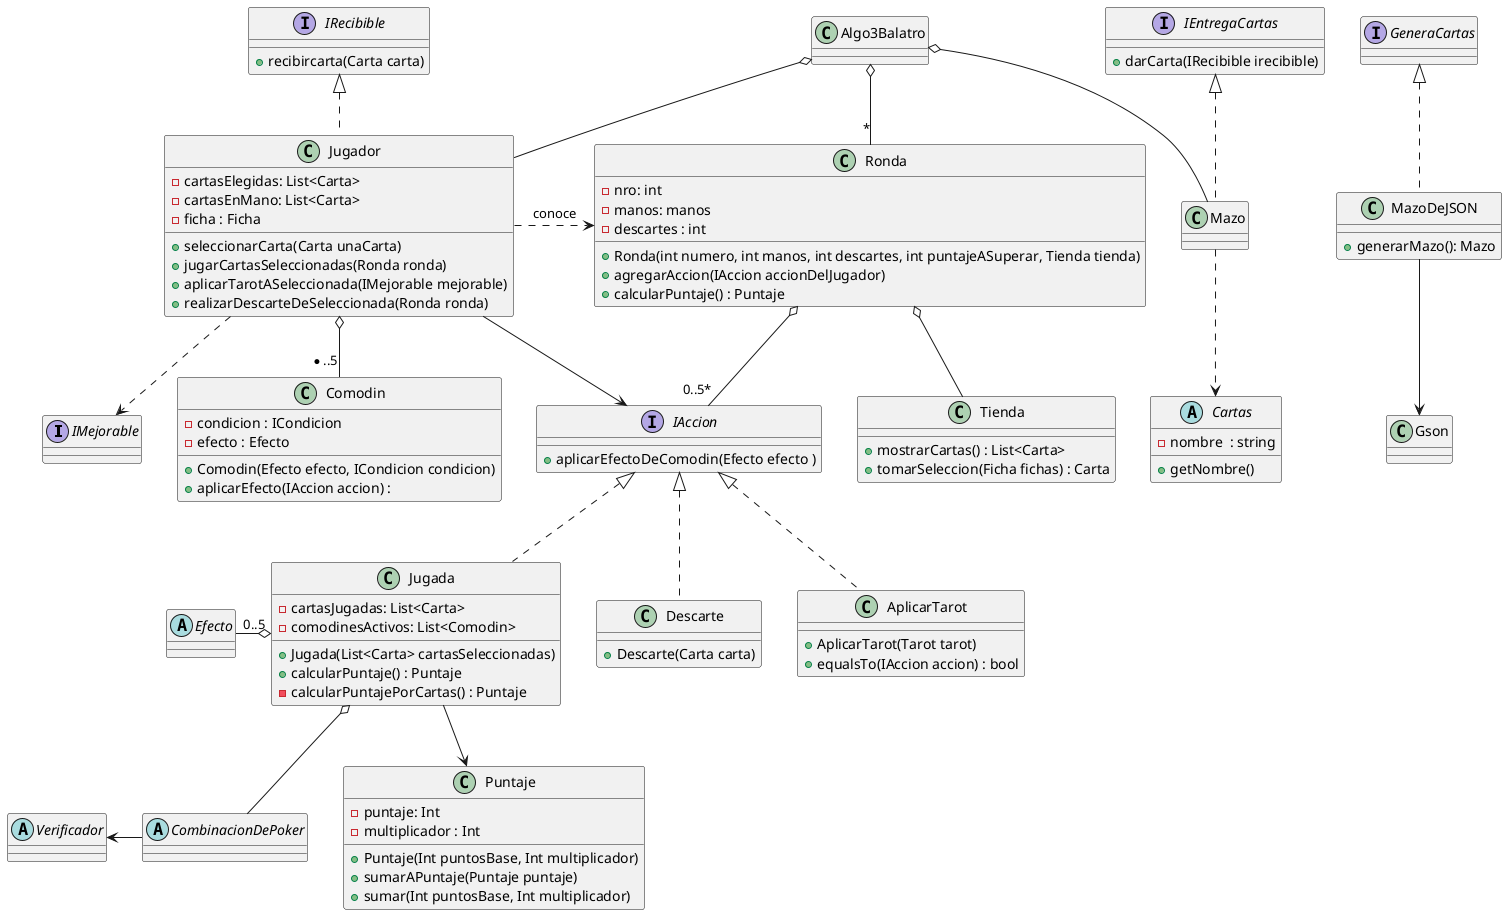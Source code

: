 @startuml

interface IMejorable 
class MazoDeJSON implements GeneraCartas{
    + generarMazo(): Mazo
}
class Ronda{
    + Ronda(int numero, int manos, int descartes, int puntajeASuperar, Tienda tienda)
}
Class Tienda{
    + mostrarCartas() : List<Carta>
    + tomarSeleccion(Ficha fichas) : Carta
}
MazoDeJSON --> Gson
interface IRecibible{
    + recibircarta(Carta carta)
}
interface IEntregaCartas{
    + darCarta(IRecibible irecibible)
}
Class Algo3Balatro {
    
}
class Mazo implements IEntregaCartas{

}
Algo3Balatro o-- "*" Ronda
Algo3Balatro o-- Jugador
Algo3Balatro o-- Mazo
Class Jugador implements IRecibible{
  - cartasElegidas: List<Carta>
  - cartasEnMano: List<Carta>
  - ficha : Ficha
  + seleccionarCarta(Carta unaCarta)
  + jugarCartasSeleccionadas(Ronda ronda)
  + aplicarTarotASeleccionada(IMejorable mejorable)
  + realizarDescarteDeSeleccionada(Ronda ronda)
}
Jugador ..> IMejorable
Jugador o-- "*..5" Comodin
Jugador .> Ronda : "conoce"
Ronda o-- Tienda
Mazo ..> Cartas 

abstract Cartas{
    - nombre  : string 
    + getNombre()
}
Class Ronda{
    -nro: int 
    -manos: manos 
    -descartes : int 
    + agregarAccion(IAccion accionDelJugador)
    + calcularPuntaje() : Puntaje
}
interface IAccion {
    + aplicarEfectoDeComodin(Efecto efecto )
}
IAccion <|.. Jugada 
IAccion <|.. Descarte
Jugador --> IAccion

class Descarte{
    + Descarte(Carta carta)
}
class Jugada {
    + Jugada(List<Carta> cartasSeleccionadas)
    + calcularPuntaje() : Puntaje
    - calcularPuntajePorCartas() : Puntaje 
}
Jugada --> Puntaje 
class Puntaje{
  - puntaje: Int 
  - multiplicador : Int 
  + Puntaje(Int puntosBase, Int multiplicador)
  + sumarAPuntaje(Puntaje puntaje)
  + sumar(Int puntosBase, Int multiplicador)
}
abstract Efecto {}
abstract CombinacionDePoker{}
Efecto "0..5" -o Jugada
abstract Verificador
Verificador <- CombinacionDePoker
Jugada o-- CombinacionDePoker
Ronda o-- "0..5*" IAccion
Class Jugada{
    - cartasJugadas: List<Carta>
    - comodinesActivos: List<Comodin>
}
class Comodin{
    - condicion : ICondicion
    - efecto : Efecto
    + Comodin(Efecto efecto, ICondicion condicion)
    + aplicarEfecto(IAccion accion) :
}
Class AplicarTarot implements IAccion{
    + AplicarTarot(Tarot tarot)
    + equalsTo(IAccion accion) : bool
}
@enduml